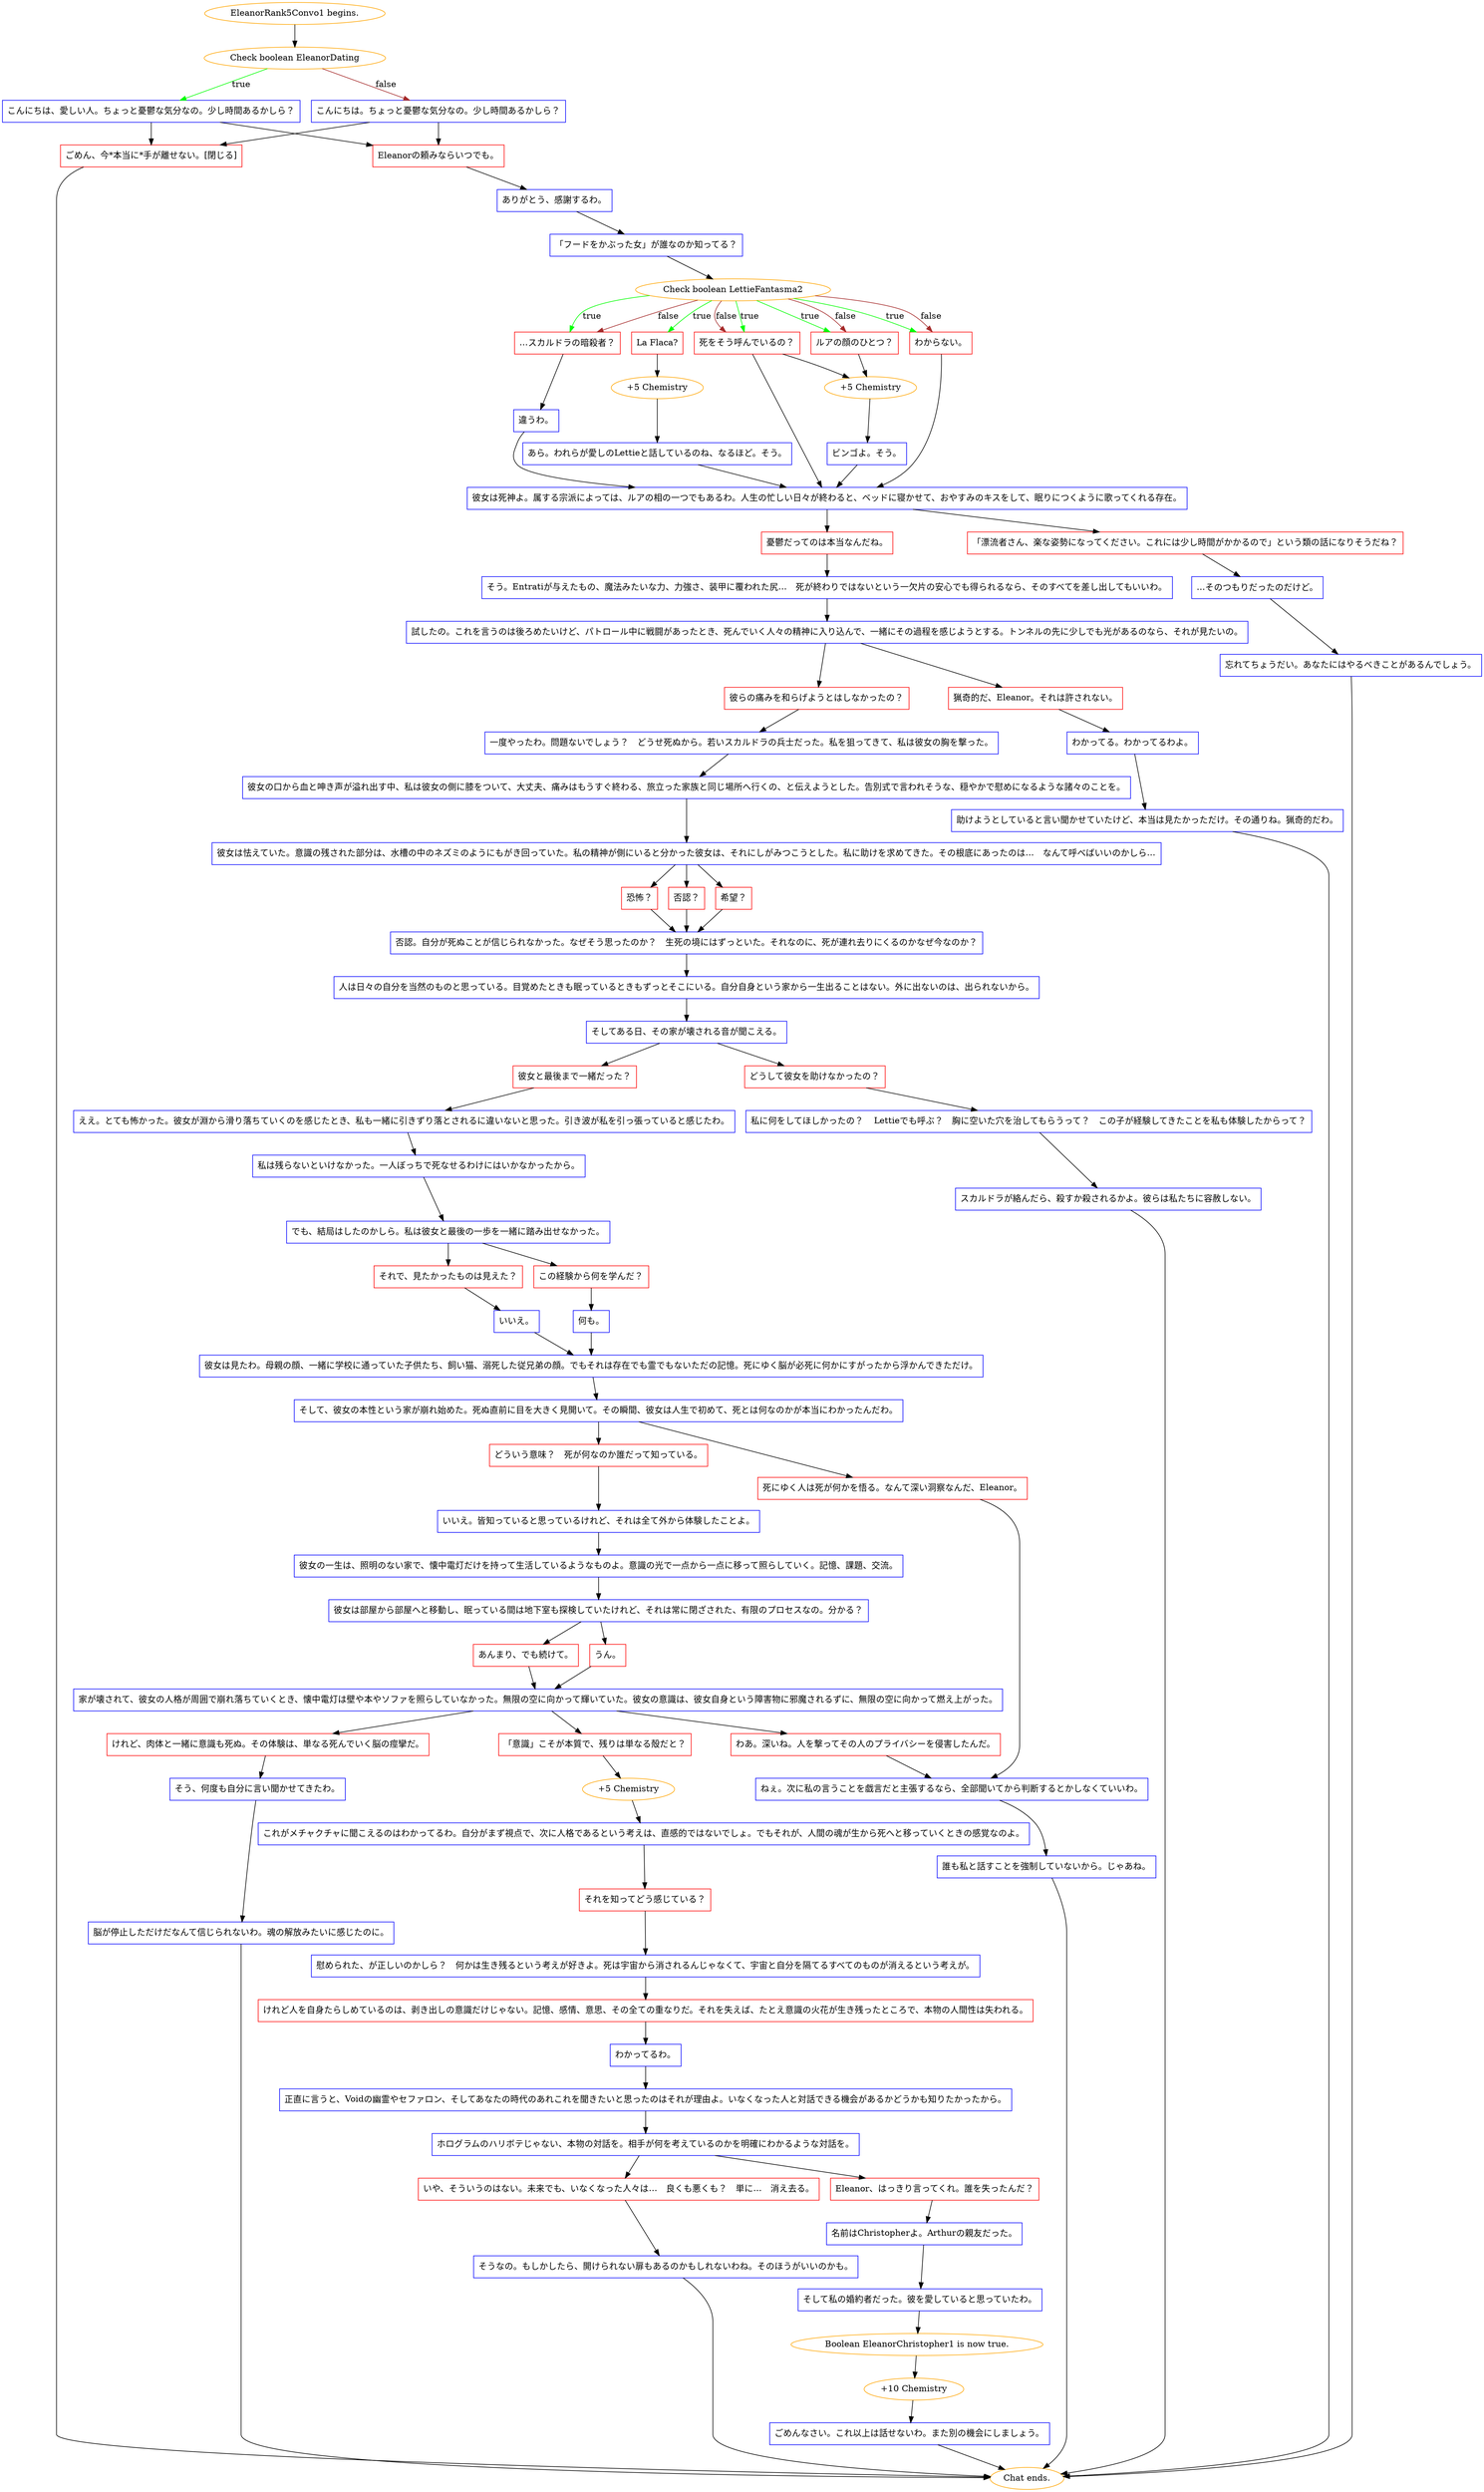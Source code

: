 digraph {
	"EleanorRank5Convo1 begins." [color=orange];
		"EleanorRank5Convo1 begins." -> j3246599705;
	j3246599705 [label="Check boolean EleanorDating",color=orange];
		j3246599705 -> j1093560015 [label=true,color=green];
		j3246599705 -> j1370138428 [label=false,color=brown];
	j1093560015 [label="こんにちは、愛しい人。ちょっと憂鬱な気分なの。少し時間あるかしら？",shape=box,color=blue];
		j1093560015 -> j3866508947;
		j1093560015 -> j2708478635;
	j1370138428 [label="こんにちは。ちょっと憂鬱な気分なの。少し時間あるかしら？",shape=box,color=blue];
		j1370138428 -> j3866508947;
		j1370138428 -> j2708478635;
	j3866508947 [label="Eleanorの頼みならいつでも。",shape=box,color=red];
		j3866508947 -> j549891246;
	j2708478635 [label="ごめん、今*本当に*手が離せない。[閉じる]",shape=box,color=red];
		j2708478635 -> "Chat ends.";
	j549891246 [label="ありがとう、感謝するわ。",shape=box,color=blue];
		j549891246 -> j3282514902;
	"Chat ends." [color=orange];
	j3282514902 [label="「フードをかぶった女」が誰なのか知ってる？",shape=box,color=blue];
		j3282514902 -> j3515344630;
	j3515344630 [label="Check boolean LettieFantasma2",color=orange];
		j3515344630 -> j1028134505 [label=true,color=green];
		j3515344630 -> j3726520789 [label=true,color=green];
		j3515344630 -> j575174230 [label=true,color=green];
		j3515344630 -> j2924325526 [label=true,color=green];
		j3515344630 -> j4013388992 [label=true,color=green];
		j3515344630 -> j3726520789 [label=false,color=brown];
		j3515344630 -> j575174230 [label=false,color=brown];
		j3515344630 -> j2924325526 [label=false,color=brown];
		j3515344630 -> j4013388992 [label=false,color=brown];
	j1028134505 [label="La Flaca?",shape=box,color=red];
		j1028134505 -> j1183782679;
	j3726520789 [label="…スカルドラの暗殺者？",shape=box,color=red];
		j3726520789 -> j651607110;
	j575174230 [label="ルアの顔のひとつ？",shape=box,color=red];
		j575174230 -> j1192650295;
	j2924325526 [label="死をそう呼んでいるの？",shape=box,color=red];
		j2924325526 -> j1192650295;
		j2924325526 -> j117165030;
	j4013388992 [label="わからない。",shape=box,color=red];
		j4013388992 -> j117165030;
	j1183782679 [label="+5 Chemistry",color=orange];
		j1183782679 -> j3189055669;
	j651607110 [label="違うわ。",shape=box,color=blue];
		j651607110 -> j117165030;
	j1192650295 [label="+5 Chemistry",color=orange];
		j1192650295 -> j1646967133;
	j117165030 [label="彼女は死神よ。属する宗派によっては、ルアの相の一つでもあるわ。人生の忙しい日々が終わると、ベッドに寝かせて、おやすみのキスをして、眠りにつくように歌ってくれる存在。",shape=box,color=blue];
		j117165030 -> j589692734;
		j117165030 -> j3203166826;
	j3189055669 [label="あら。われらが愛しのLettieと話しているのね、なるほど。そう。",shape=box,color=blue];
		j3189055669 -> j117165030;
	j1646967133 [label="ビンゴよ。そう。",shape=box,color=blue];
		j1646967133 -> j117165030;
	j589692734 [label="憂鬱だってのは本当なんだね。",shape=box,color=red];
		j589692734 -> j1534216667;
	j3203166826 [label="「漂流者さん、楽な姿勢になってください。これには少し時間がかかるので」という類の話になりそうだね？",shape=box,color=red];
		j3203166826 -> j2832172871;
	j1534216667 [label="そう。Entratiが与えたもの、魔法みたいな力、力強さ、装甲に覆われた尻…　死が終わりではないという一欠片の安心でも得られるなら、そのすべてを差し出してもいいわ。",shape=box,color=blue];
		j1534216667 -> j2413866286;
	j2832172871 [label="…そのつもりだったのだけど。",shape=box,color=blue];
		j2832172871 -> j811187391;
	j2413866286 [label="試したの。これを言うのは後ろめたいけど、パトロール中に戦闘があったとき、死んでいく人々の精神に入り込んで、一緒にその過程を感じようとする。トンネルの先に少しでも光があるのなら、それが見たいの。",shape=box,color=blue];
		j2413866286 -> j43011283;
		j2413866286 -> j3764835727;
	j811187391 [label="忘れてちょうだい。あなたにはやるべきことがあるんでしょう。",shape=box,color=blue];
		j811187391 -> "Chat ends.";
	j43011283 [label="猟奇的だ、Eleanor。それは許されない。",shape=box,color=red];
		j43011283 -> j2273174532;
	j3764835727 [label="彼らの痛みを和らげようとはしなかったの？",shape=box,color=red];
		j3764835727 -> j1428098732;
	j2273174532 [label="わかってる。わかってるわよ。",shape=box,color=blue];
		j2273174532 -> j2191898404;
	j1428098732 [label="一度やったわ。問題ないでしょう？　どうせ死ぬから。若いスカルドラの兵士だった。私を狙ってきて、私は彼女の胸を撃った。",shape=box,color=blue];
		j1428098732 -> j342960623;
	j2191898404 [label="助けようとしていると言い聞かせていたけど、本当は見たかっただけ。その通りね。猟奇的だわ。",shape=box,color=blue];
		j2191898404 -> "Chat ends.";
	j342960623 [label="彼女の口から血と呻き声が溢れ出す中、私は彼女の側に膝をついて、大丈夫、痛みはもうすぐ終わる、旅立った家族と同じ場所へ行くの、と伝えようとした。告別式で言われそうな、穏やかで慰めになるような諸々のことを。",shape=box,color=blue];
		j342960623 -> j1542810972;
	j1542810972 [label="彼女は怯えていた。意識の残された部分は、水槽の中のネズミのようにもがき回っていた。私の精神が側にいると分かった彼女は、それにしがみつこうとした。私に助けを求めてきた。その根底にあったのは…　なんて呼べばいいのかしら…",shape=box,color=blue];
		j1542810972 -> j493532822;
		j1542810972 -> j1319148629;
		j1542810972 -> j2193372382;
	j493532822 [label="希望？",shape=box,color=red];
		j493532822 -> j1626844987;
	j1319148629 [label="恐怖？",shape=box,color=red];
		j1319148629 -> j1626844987;
	j2193372382 [label="否認？",shape=box,color=red];
		j2193372382 -> j1626844987;
	j1626844987 [label="否認。自分が死ぬことが信じられなかった。なぜそう思ったのか？　生死の境にはずっといた。それなのに、死が連れ去りにくるのかなぜ今なのか？",shape=box,color=blue];
		j1626844987 -> j3700627448;
	j3700627448 [label="人は日々の自分を当然のものと思っている。目覚めたときも眠っているときもずっとそこにいる。自分自身という家から一生出ることはない。外に出ないのは、出られないから。",shape=box,color=blue];
		j3700627448 -> j899912290;
	j899912290 [label="そしてある日、その家が壊される音が聞こえる。",shape=box,color=blue];
		j899912290 -> j895566169;
		j899912290 -> j3498811311;
	j895566169 [label="どうして彼女を助けなかったの？",shape=box,color=red];
		j895566169 -> j1606150776;
	j3498811311 [label="彼女と最後まで一緒だった？",shape=box,color=red];
		j3498811311 -> j2207395842;
	j1606150776 [label="私に何をしてほしかったの？　 Lettieでも呼ぶ？　胸に空いた穴を治してもらうって？　この子が経験してきたことを私も体験したからって？",shape=box,color=blue];
		j1606150776 -> j3236058405;
	j2207395842 [label="ええ。とても怖かった。彼女が淵から滑り落ちていくのを感じたとき、私も一緒に引きずり落とされるに違いないと思った。引き波が私を引っ張っていると感じたわ。",shape=box,color=blue];
		j2207395842 -> j2898541705;
	j3236058405 [label="スカルドラが絡んだら、殺すか殺されるかよ。彼らは私たちに容赦しない。",shape=box,color=blue];
		j3236058405 -> "Chat ends.";
	j2898541705 [label="私は残らないといけなかった。一人ぼっちで死なせるわけにはいかなかったから。",shape=box,color=blue];
		j2898541705 -> j3776291698;
	j3776291698 [label="でも、結局はしたのかしら。私は彼女と最後の一歩を一緒に踏み出せなかった。",shape=box,color=blue];
		j3776291698 -> j4187602138;
		j3776291698 -> j3426352234;
	j4187602138 [label="この経験から何を学んだ？",shape=box,color=red];
		j4187602138 -> j2403375396;
	j3426352234 [label="それで、見たかったものは見えた？",shape=box,color=red];
		j3426352234 -> j2268692837;
	j2403375396 [label="何も。",shape=box,color=blue];
		j2403375396 -> j1901488811;
	j2268692837 [label="いいえ。",shape=box,color=blue];
		j2268692837 -> j1901488811;
	j1901488811 [label="彼女は見たわ。母親の顔、一緒に学校に通っていた子供たち、飼い猫、溺死した従兄弟の顔。でもそれは存在でも霊でもないただの記憶。死にゆく脳が必死に何かにすがったから浮かんできただけ。",shape=box,color=blue];
		j1901488811 -> j2357944979;
	j2357944979 [label="そして、彼女の本性という家が崩れ始めた。死ぬ直前に目を大きく見開いて。その瞬間、彼女は人生で初めて、死とは何なのかが本当にわかったんだわ。",shape=box,color=blue];
		j2357944979 -> j2876833835;
		j2357944979 -> j4033427044;
	j2876833835 [label="死にゆく人は死が何かを悟る。なんて深い洞察なんだ、Eleanor。",shape=box,color=red];
		j2876833835 -> j3772864609;
	j4033427044 [label="どういう意味？　死が何なのか誰だって知っている。",shape=box,color=red];
		j4033427044 -> j611048785;
	j3772864609 [label="ねぇ。次に私の言うことを戯言だと主張するなら、全部聞いてから判断するとかしなくていいわ。",shape=box,color=blue];
		j3772864609 -> j1600848493;
	j611048785 [label="いいえ。皆知っていると思っているけれど、それは全て外から体験したことよ。",shape=box,color=blue];
		j611048785 -> j3846552893;
	j1600848493 [label="誰も私と話すことを強制していないから。じゃあね。",shape=box,color=blue];
		j1600848493 -> "Chat ends.";
	j3846552893 [label="彼女の一生は、照明のない家で、懐中電灯だけを持って生活しているようなものよ。意識の光で一点から一点に移って照らしていく。記憶、課題、交流。",shape=box,color=blue];
		j3846552893 -> j3956883922;
	j3956883922 [label="彼女は部屋から部屋へと移動し、眠っている間は地下室も探検していたけれど、それは常に閉ざされた、有限のプロセスなの。分かる？",shape=box,color=blue];
		j3956883922 -> j2281152863;
		j3956883922 -> j3217700901;
	j2281152863 [label="あんまり、でも続けて。",shape=box,color=red];
		j2281152863 -> j3427797682;
	j3217700901 [label="うん。",shape=box,color=red];
		j3217700901 -> j3427797682;
	j3427797682 [label="家が壊されて、彼女の人格が周囲で崩れ落ちていくとき、懐中電灯は壁や本やソファを照らしていなかった。無限の空に向かって輝いていた。彼女の意識は、彼女自身という障害物に邪魔されるずに、無限の空に向かって燃え上がった。",shape=box,color=blue];
		j3427797682 -> j1855001851;
		j3427797682 -> j3364698927;
		j3427797682 -> j1812652229;
	j1855001851 [label="けれど、肉体と一緒に意識も死ぬ。その体験は、単なる死んでいく脳の痙攣だ。",shape=box,color=red];
		j1855001851 -> j2023520851;
	j3364698927 [label="「意識」こそが本質で、残りは単なる殻だと？",shape=box,color=red];
		j3364698927 -> j1829896912;
	j1812652229 [label="わあ。深いね。人を撃ってその人のプライバシーを侵害したんだ。",shape=box,color=red];
		j1812652229 -> j3772864609;
	j2023520851 [label="そう、何度も自分に言い聞かせてきたわ。",shape=box,color=blue];
		j2023520851 -> j708570120;
	j1829896912 [label="+5 Chemistry",color=orange];
		j1829896912 -> j1463489756;
	j708570120 [label="脳が停止しただけだなんて信じられないわ。魂の解放みたいに感じたのに。",shape=box,color=blue];
		j708570120 -> "Chat ends.";
	j1463489756 [label="これがメチャクチャに聞こえるのはわかってるわ。自分がまず視点で、次に人格であるという考えは、直感的ではないでしょ。でもそれが、人間の魂が生から死へと移っていくときの感覚なのよ。",shape=box,color=blue];
		j1463489756 -> j1156299354;
	j1156299354 [label="それを知ってどう感じている？",shape=box,color=red];
		j1156299354 -> j1244808586;
	j1244808586 [label="慰められた、が正しいのかしら？　何かは生き残るという考えが好きよ。死は宇宙から消されるんじゃなくて、宇宙と自分を隔てるすべてのものが消えるという考えが。",shape=box,color=blue];
		j1244808586 -> j3582194288;
	j3582194288 [label="けれど人を自身たらしめているのは、剥き出しの意識だけじゃない。記憶、感情、意思、その全ての重なりだ。それを失えば、たとえ意識の火花が生き残ったところで、本物の人間性は失われる。",shape=box,color=red];
		j3582194288 -> j2515122098;
	j2515122098 [label="わかってるわ。",shape=box,color=blue];
		j2515122098 -> j3438822671;
	j3438822671 [label="正直に言うと、Voidの幽霊やセファロン、そしてあなたの時代のあれこれを聞きたいと思ったのはそれが理由よ。いなくなった人と対話できる機会があるかどうかも知りたかったから。",shape=box,color=blue];
		j3438822671 -> j3762203538;
	j3762203538 [label="ホログラムのハリボテじゃない、本物の対話を。相手が何を考えているのかを明確にわかるような対話を。",shape=box,color=blue];
		j3762203538 -> j284102888;
		j3762203538 -> j670461602;
	j284102888 [label="いや、そういうのはない。未来でも、いなくなった人々は…　良くも悪くも？　単に…　消え去る。",shape=box,color=red];
		j284102888 -> j3068440504;
	j670461602 [label="Eleanor、はっきり言ってくれ。誰を失ったんだ？",shape=box,color=red];
		j670461602 -> j2048667288;
	j3068440504 [label="そうなの。もしかしたら、開けられない扉もあるのかもしれないわね。そのほうがいいのかも。",shape=box,color=blue];
		j3068440504 -> "Chat ends.";
	j2048667288 [label="名前はChristopherよ。Arthurの親友だった。",shape=box,color=blue];
		j2048667288 -> j343585813;
	j343585813 [label="そして私の婚約者だった。彼を愛していると思っていたわ。",shape=box,color=blue];
		j343585813 -> j3608577077;
	j3608577077 [label="Boolean EleanorChristopher1 is now true.",color=orange];
		j3608577077 -> j825371469;
	j825371469 [label="+10 Chemistry",color=orange];
		j825371469 -> j4275377881;
	j4275377881 [label="ごめんなさい。これ以上は話せないわ。また別の機会にしましょう。",shape=box,color=blue];
		j4275377881 -> "Chat ends.";
}